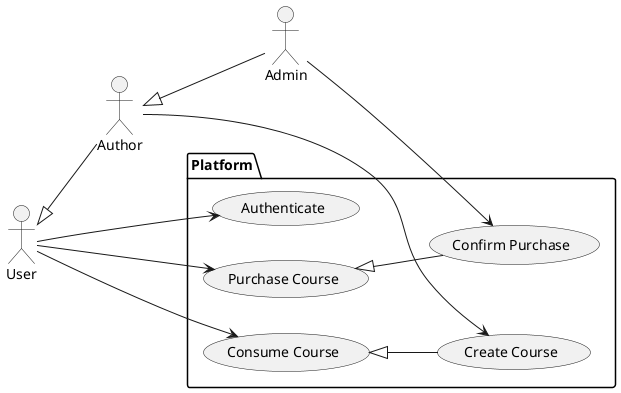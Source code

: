 @startuml "Use Cases"

left to right direction

actor User as user
actor Author as author
actor Admin as admin

package Platform {
  usecase Authenticate as auth
  usecase "Create Course" as create
  usecase "Purchase Course" as purchase
  usecase "Consume Course" as consume
  usecase "Confirm Purchase" as confirm
}

user <|-- author
author <|-- admin
consume <|-- create
purchase <|-- confirm

user --> auth
author --> create
user --> purchase
admin --> confirm
user --> consume

@enduml
